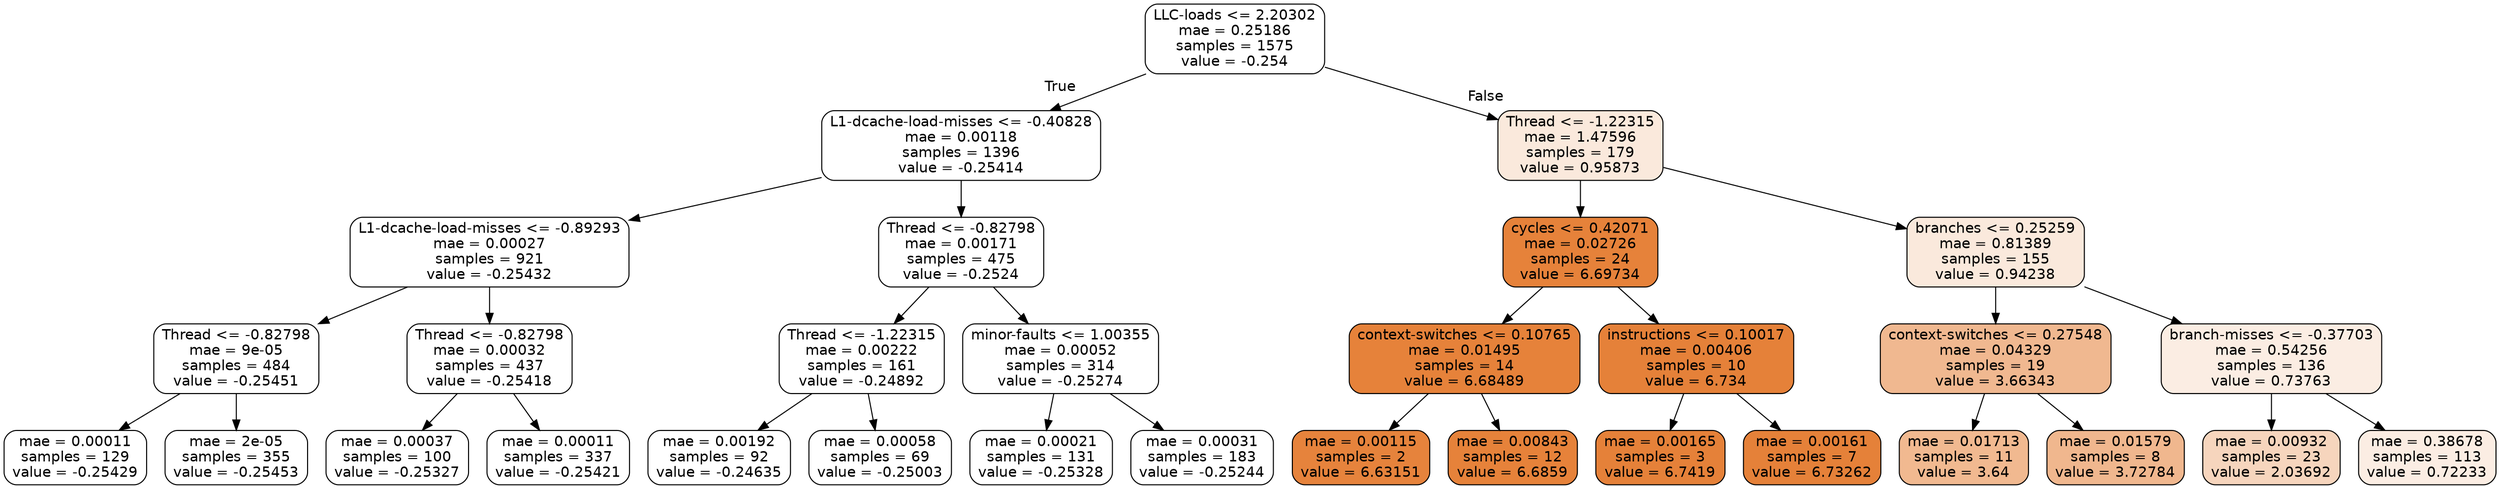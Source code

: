 digraph Tree {
node [shape=box, style="filled, rounded", color="black", fontname=helvetica] ;
edge [fontname=helvetica] ;
0 [label="LLC-loads <= 2.20302\nmae = 0.25186\nsamples = 1575\nvalue = -0.254", fillcolor="#e5813900"] ;
1 [label="L1-dcache-load-misses <= -0.40828\nmae = 0.00118\nsamples = 1396\nvalue = -0.25414", fillcolor="#e5813900"] ;
0 -> 1 [labeldistance=2.5, labelangle=45, headlabel="True"] ;
2 [label="L1-dcache-load-misses <= -0.89293\nmae = 0.00027\nsamples = 921\nvalue = -0.25432", fillcolor="#e5813900"] ;
1 -> 2 ;
3 [label="Thread <= -0.82798\nmae = 9e-05\nsamples = 484\nvalue = -0.25451", fillcolor="#e5813900"] ;
2 -> 3 ;
4 [label="mae = 0.00011\nsamples = 129\nvalue = -0.25429", fillcolor="#e5813900"] ;
3 -> 4 ;
5 [label="mae = 2e-05\nsamples = 355\nvalue = -0.25453", fillcolor="#e5813900"] ;
3 -> 5 ;
6 [label="Thread <= -0.82798\nmae = 0.00032\nsamples = 437\nvalue = -0.25418", fillcolor="#e5813900"] ;
2 -> 6 ;
7 [label="mae = 0.00037\nsamples = 100\nvalue = -0.25327", fillcolor="#e5813900"] ;
6 -> 7 ;
8 [label="mae = 0.00011\nsamples = 337\nvalue = -0.25421", fillcolor="#e5813900"] ;
6 -> 8 ;
9 [label="Thread <= -0.82798\nmae = 0.00171\nsamples = 475\nvalue = -0.2524", fillcolor="#e5813900"] ;
1 -> 9 ;
10 [label="Thread <= -1.22315\nmae = 0.00222\nsamples = 161\nvalue = -0.24892", fillcolor="#e5813900"] ;
9 -> 10 ;
11 [label="mae = 0.00192\nsamples = 92\nvalue = -0.24635", fillcolor="#e5813900"] ;
10 -> 11 ;
12 [label="mae = 0.00058\nsamples = 69\nvalue = -0.25003", fillcolor="#e5813900"] ;
10 -> 12 ;
13 [label="minor-faults <= 1.00355\nmae = 0.00052\nsamples = 314\nvalue = -0.25274", fillcolor="#e5813900"] ;
9 -> 13 ;
14 [label="mae = 0.00021\nsamples = 131\nvalue = -0.25328", fillcolor="#e5813900"] ;
13 -> 14 ;
15 [label="mae = 0.00031\nsamples = 183\nvalue = -0.25244", fillcolor="#e5813900"] ;
13 -> 15 ;
16 [label="Thread <= -1.22315\nmae = 1.47596\nsamples = 179\nvalue = 0.95873", fillcolor="#e581392c"] ;
0 -> 16 [labeldistance=2.5, labelangle=-45, headlabel="False"] ;
17 [label="cycles <= 0.42071\nmae = 0.02726\nsamples = 24\nvalue = 6.69734", fillcolor="#e58139fd"] ;
16 -> 17 ;
18 [label="context-switches <= 0.10765\nmae = 0.01495\nsamples = 14\nvalue = 6.68489", fillcolor="#e58139fd"] ;
17 -> 18 ;
19 [label="mae = 0.00115\nsamples = 2\nvalue = 6.63151", fillcolor="#e58139fb"] ;
18 -> 19 ;
20 [label="mae = 0.00843\nsamples = 12\nvalue = 6.6859", fillcolor="#e58139fd"] ;
18 -> 20 ;
21 [label="instructions <= 0.10017\nmae = 0.00406\nsamples = 10\nvalue = 6.734", fillcolor="#e58139ff"] ;
17 -> 21 ;
22 [label="mae = 0.00165\nsamples = 3\nvalue = 6.7419", fillcolor="#e58139ff"] ;
21 -> 22 ;
23 [label="mae = 0.00161\nsamples = 7\nvalue = 6.73262", fillcolor="#e58139ff"] ;
21 -> 23 ;
24 [label="branches <= 0.25259\nmae = 0.81389\nsamples = 155\nvalue = 0.94238", fillcolor="#e581392c"] ;
16 -> 24 ;
25 [label="context-switches <= 0.27548\nmae = 0.04329\nsamples = 19\nvalue = 3.66343", fillcolor="#e581398f"] ;
24 -> 25 ;
26 [label="mae = 0.01713\nsamples = 11\nvalue = 3.64", fillcolor="#e581398e"] ;
25 -> 26 ;
27 [label="mae = 0.01579\nsamples = 8\nvalue = 3.72784", fillcolor="#e5813991"] ;
25 -> 27 ;
28 [label="branch-misses <= -0.37703\nmae = 0.54256\nsamples = 136\nvalue = 0.73763", fillcolor="#e5813924"] ;
24 -> 28 ;
29 [label="mae = 0.00932\nsamples = 23\nvalue = 2.03692", fillcolor="#e5813954"] ;
28 -> 29 ;
30 [label="mae = 0.38678\nsamples = 113\nvalue = 0.72233", fillcolor="#e5813924"] ;
28 -> 30 ;
}